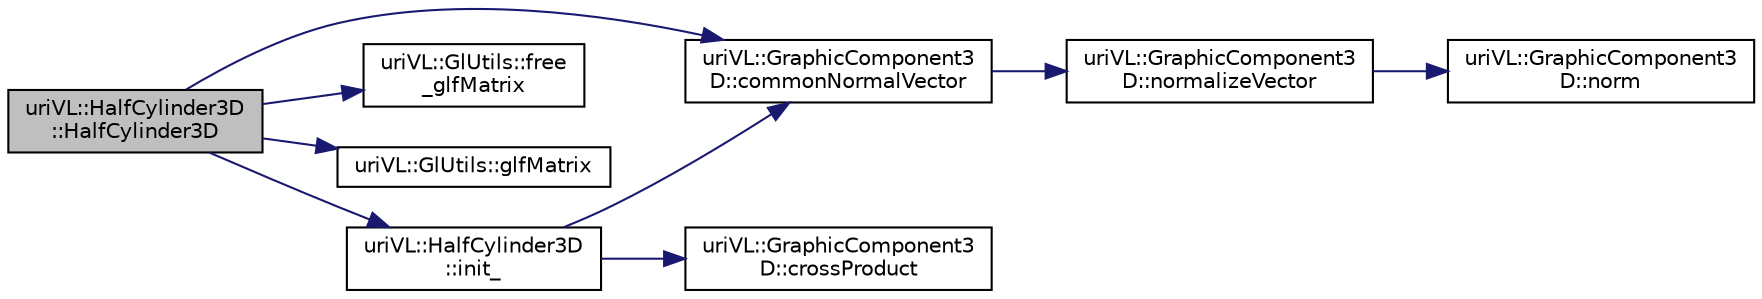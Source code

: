 digraph "uriVL::HalfCylinder3D::HalfCylinder3D"
{
  edge [fontname="Helvetica",fontsize="10",labelfontname="Helvetica",labelfontsize="10"];
  node [fontname="Helvetica",fontsize="10",shape=record];
  rankdir="LR";
  Node1 [label="uriVL::HalfCylinder3D\l::HalfCylinder3D",height=0.2,width=0.4,color="black", fillcolor="grey75", style="filled", fontcolor="black"];
  Node1 -> Node2 [color="midnightblue",fontsize="10",style="solid",fontname="Helvetica"];
  Node2 [label="uriVL::GraphicComponent3\lD::commonNormalVector",height=0.2,width=0.4,color="black", fillcolor="white", style="filled",URL="$classuriVL_1_1GraphicComponent3D.html#a7bf254f498811a614107b316c8b4e313"];
  Node2 -> Node3 [color="midnightblue",fontsize="10",style="solid",fontname="Helvetica"];
  Node3 [label="uriVL::GraphicComponent3\lD::normalizeVector",height=0.2,width=0.4,color="black", fillcolor="white", style="filled",URL="$classuriVL_1_1GraphicComponent3D.html#af099e3ae8ec18639dc520c69119df36b"];
  Node3 -> Node4 [color="midnightblue",fontsize="10",style="solid",fontname="Helvetica"];
  Node4 [label="uriVL::GraphicComponent3\lD::norm",height=0.2,width=0.4,color="black", fillcolor="white", style="filled",URL="$classuriVL_1_1GraphicComponent3D.html#a1ac3c968a0834a059e3df89b9fb99bea"];
  Node1 -> Node5 [color="midnightblue",fontsize="10",style="solid",fontname="Helvetica"];
  Node5 [label="uriVL::GlUtils::free\l_glfMatrix",height=0.2,width=0.4,color="black", fillcolor="white", style="filled",URL="$classuriVL_1_1GlUtils.html#a19adc54e9b98b136b3a995faadbca6a6",tooltip="Frees the 2D array of GLfloat elements received as parameter. "];
  Node1 -> Node6 [color="midnightblue",fontsize="10",style="solid",fontname="Helvetica"];
  Node6 [label="uriVL::GlUtils::glfMatrix",height=0.2,width=0.4,color="black", fillcolor="white", style="filled",URL="$classuriVL_1_1GlUtils.html#a90ced760d48287d333171d2a46ad691a",tooltip="Allocates a 2D array of GLfloat elements that uses the index range specified by the parameters receiv..."];
  Node1 -> Node7 [color="midnightblue",fontsize="10",style="solid",fontname="Helvetica"];
  Node7 [label="uriVL::HalfCylinder3D\l::init_",height=0.2,width=0.4,color="black", fillcolor="white", style="filled",URL="$classuriVL_1_1HalfCylinder3D.html#a54aa37ddc3120cd9b7a5d2aedec3d2d5",tooltip="Initialize the half-cylinder. "];
  Node7 -> Node8 [color="midnightblue",fontsize="10",style="solid",fontname="Helvetica"];
  Node8 [label="uriVL::GraphicComponent3\lD::crossProduct",height=0.2,width=0.4,color="black", fillcolor="white", style="filled",URL="$classuriVL_1_1GraphicComponent3D.html#a19d8c7d7b7541e2cbc050776d19252fb"];
  Node7 -> Node2 [color="midnightblue",fontsize="10",style="solid",fontname="Helvetica"];
}
